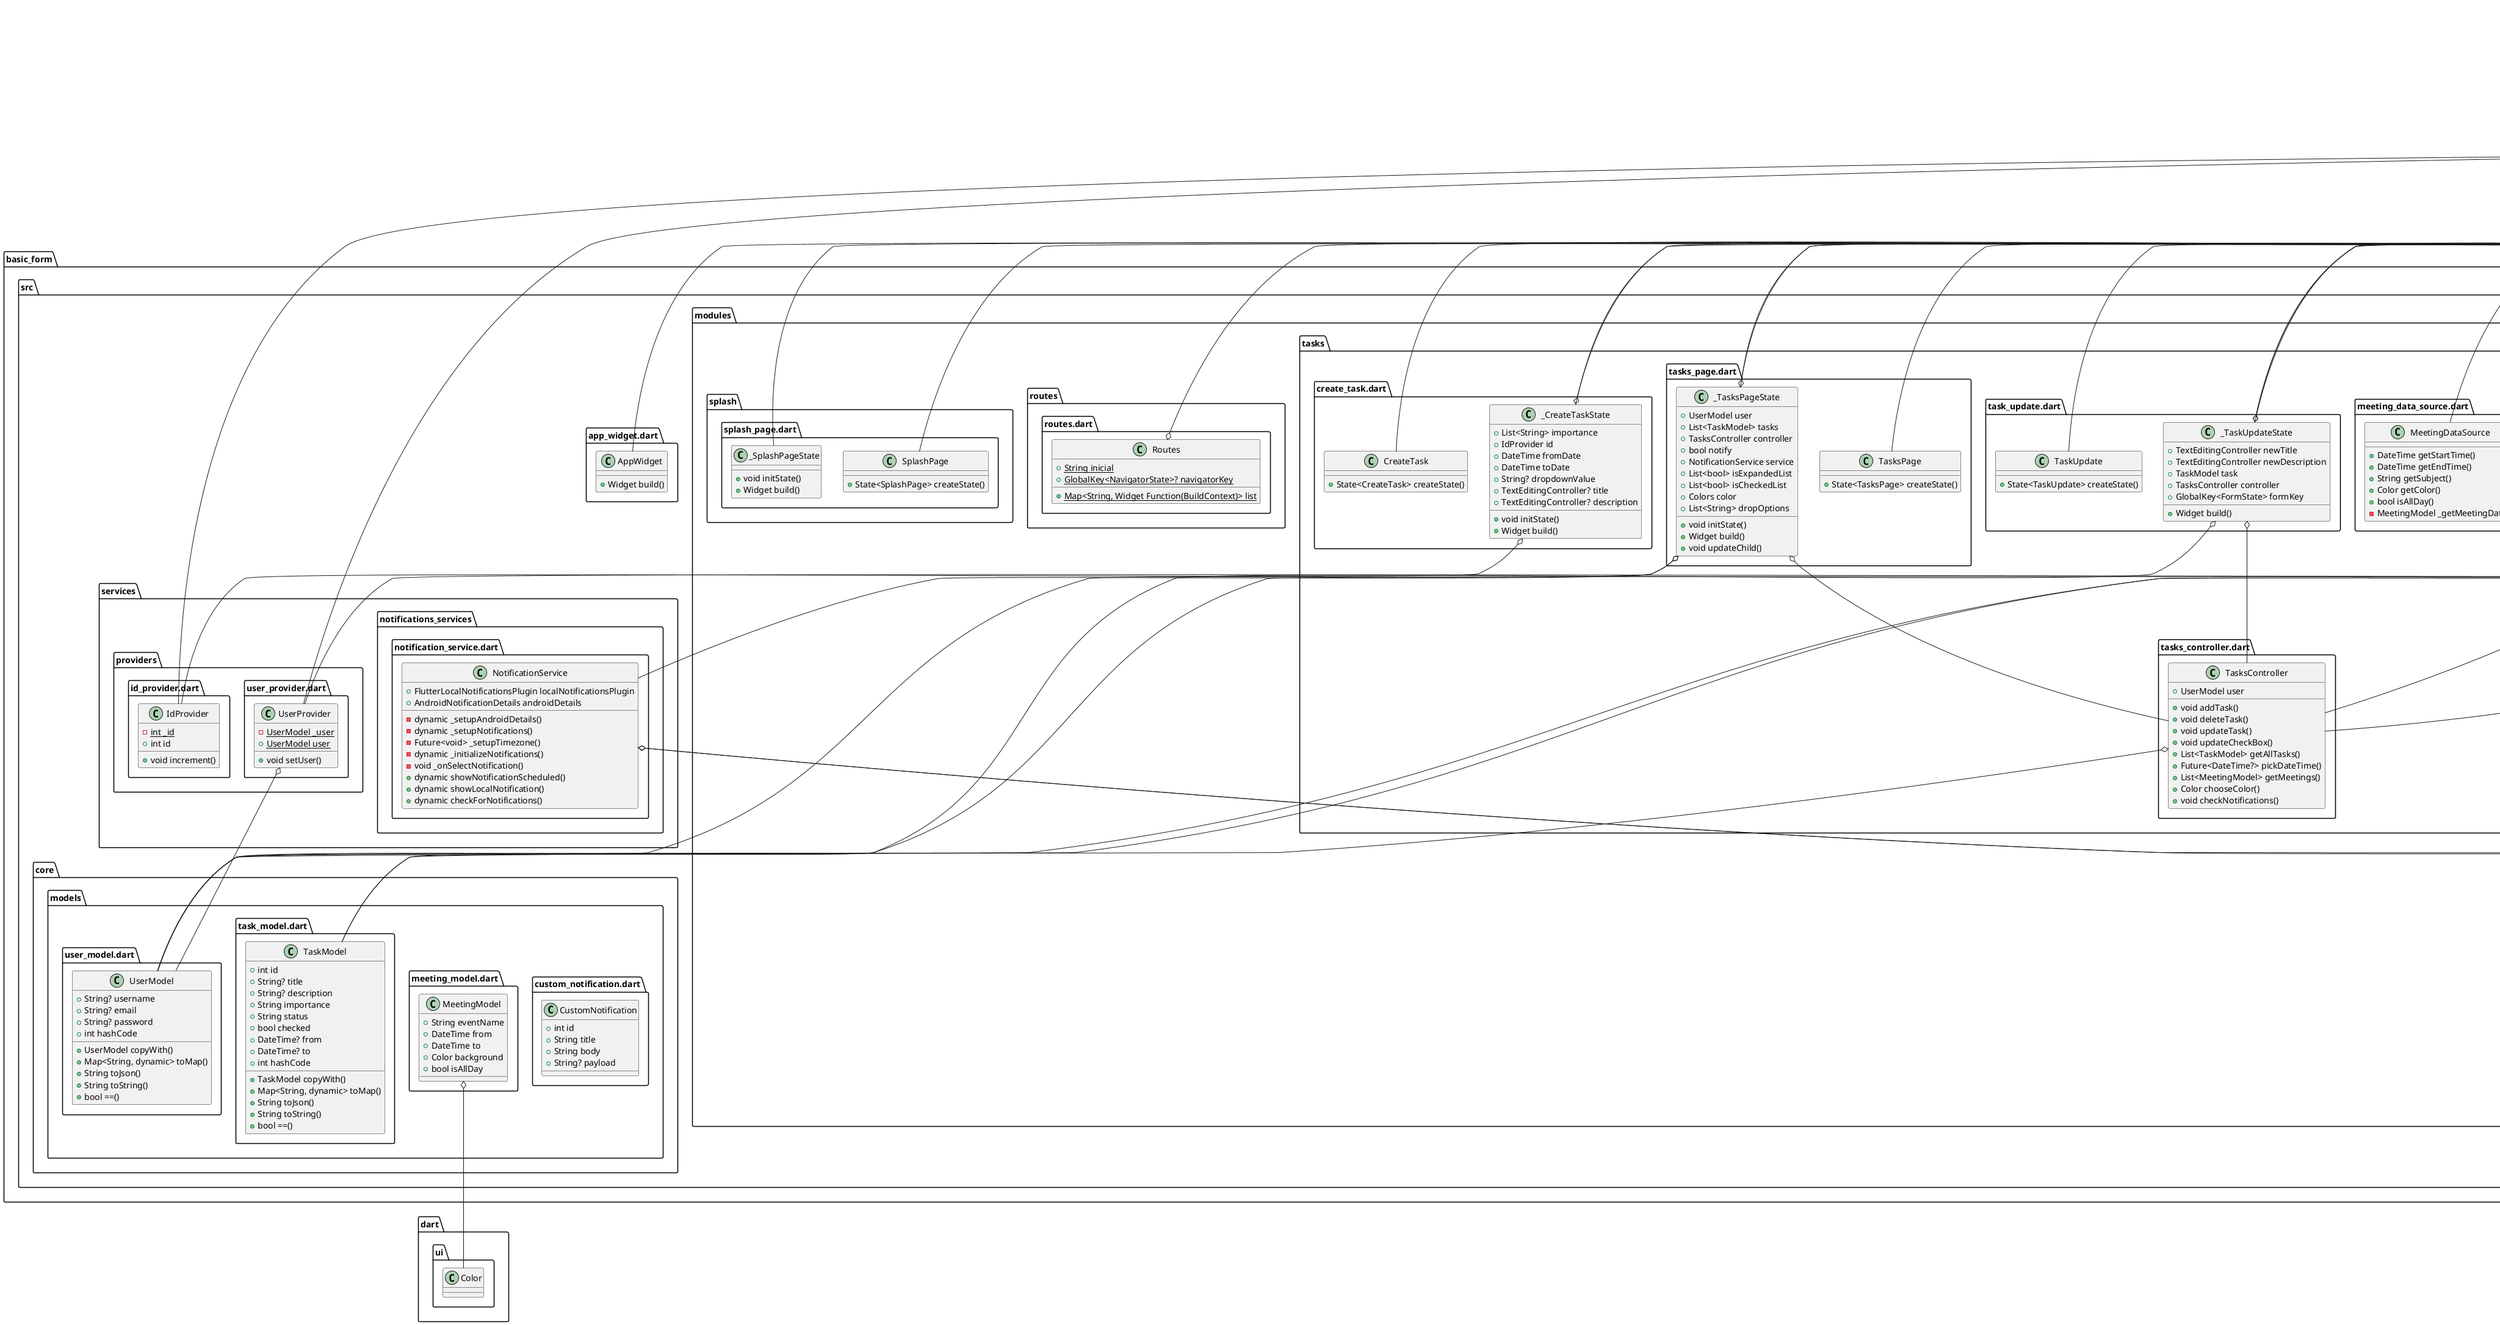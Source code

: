 @startuml
set namespaceSeparator ::

class "basic_form::src::app_widget.dart::AppWidget" {
  +Widget build()
}

"flutter::src::widgets::framework.dart::StatelessWidget" <|-- "basic_form::src::app_widget.dart::AppWidget"

class "basic_form::src::core::models::custom_notification.dart::CustomNotification" {
  +int id
  +String title
  +String body
  +String? payload
}

class "basic_form::src::core::models::meeting_model.dart::MeetingModel" {
  +String eventName
  +DateTime from
  +DateTime to
  +Color background
  +bool isAllDay
}

"basic_form::src::core::models::meeting_model.dart::MeetingModel" o-- "dart::ui::Color"

class "basic_form::src::core::models::task_model.dart::TaskModel" {
  +int id
  +String? title
  +String? description
  +String importance
  +String status
  +bool checked
  +DateTime? from
  +DateTime? to
  +int hashCode
  +TaskModel copyWith()
  +Map<String, dynamic> toMap()
  +String toJson()
  +String toString()
  +bool ==()
}

class "basic_form::src::core::models::user_model.dart::UserModel" {
  +String? username
  +String? email
  +String? password
  +int hashCode
  +UserModel copyWith()
  +Map<String, dynamic> toMap()
  +String toJson()
  +String toString()
  +bool ==()
}

class "basic_form::src::modules::appointment::appointment_page.dart::AppointmentPage" {
  +State<AppointmentPage> createState()
}

"flutter::src::widgets::framework.dart::StatefulWidget" <|-- "basic_form::src::modules::appointment::appointment_page.dart::AppointmentPage"

class "basic_form::src::modules::appointment::appointment_page.dart::_AppointmentPageState" {
  +TasksController controller
  +Widget build()
}

"basic_form::src::modules::appointment::appointment_page.dart::_AppointmentPageState" o-- "basic_form::src::modules::tasks::tasks_controller.dart::TasksController"
"flutter::src::widgets::framework.dart::State" <|-- "basic_form::src::modules::appointment::appointment_page.dart::_AppointmentPageState"

class "basic_form::src::modules::custom_widgets::custom_dialog.dart::CustomDialog" {
  +String? title
  +TextStyle? titleStyle
  +String? contentText
  +List<Widget>? actions
  +Widget build()
}

"basic_form::src::modules::custom_widgets::custom_dialog.dart::CustomDialog" o-- "flutter::src::painting::text_style.dart::TextStyle"
"flutter::src::widgets::framework.dart::StatelessWidget" <|-- "basic_form::src::modules::custom_widgets::custom_dialog.dart::CustomDialog"

class "basic_form::src::modules::custom_widgets::custom_input.dart::CustomInput" {
  +String label
  +String? hintText
  +IconData? icon
  +Widget? suffix
  +TextEditingController? controller
  +bool obscureText
  +String? Function(String?)? validator
  +void Function(String?)? onSaved
  +void Function(String)? onChanged
  +Widget build()
}

"basic_form::src::modules::custom_widgets::custom_input.dart::CustomInput" o-- "flutter::src::widgets::icon_data.dart::IconData"
"basic_form::src::modules::custom_widgets::custom_input.dart::CustomInput" o-- "flutter::src::widgets::framework.dart::Widget"
"basic_form::src::modules::custom_widgets::custom_input.dart::CustomInput" o-- "flutter::src::widgets::editable_text.dart::TextEditingController"
"basic_form::src::modules::custom_widgets::custom_input.dart::CustomInput" o-- "null::String Function(String)"
"basic_form::src::modules::custom_widgets::custom_input.dart::CustomInput" o-- "null::void Function(String)"
"flutter::src::widgets::framework.dart::StatelessWidget" <|-- "basic_form::src::modules::custom_widgets::custom_input.dart::CustomInput"

class "basic_form::src::modules::database::database.dart::Database" {
  +Box<dynamic> database
  +List<UserModel> getAllUsers()
  +UserModel? getUser()
  +Future<int> addUser()
  +void removeUser()
  +void updateUser()
}

"basic_form::src::modules::database::database.dart::Database" o-- "hive::hive.dart::Box<dynamic>"

class "basic_form::src::modules::database::tasks_database.dart::TaskDatabase" {
  +void createTask()
  +List<TaskModel> getAllTasks()
}

class "basic_form::src::modules::home::home_controller.dart::HomeController" {
  +Database database
  +List<UserModel> getUsers()
  +dynamic removeUser()
  +dynamic updateUser()
}

"basic_form::src::modules::home::home_controller.dart::HomeController" o-- "basic_form::src::modules::database::database.dart::Database"

class "basic_form::src::modules::home::home_page.dart::HomePage" {
  +State<HomePage> createState()
}

"flutter::src::widgets::framework.dart::StatefulWidget" <|-- "basic_form::src::modules::home::home_page.dart::HomePage"

class "basic_form::src::modules::home::home_page.dart::_HomePageState" {
  +HomeController controller
  +List<UserModel> users
  +Widget build()
}

"basic_form::src::modules::home::home_page.dart::_HomePageState" o-- "basic_form::src::modules::home::home_controller.dart::HomeController"
"flutter::src::widgets::framework.dart::State" <|-- "basic_form::src::modules::home::home_page.dart::_HomePageState"

class "basic_form::src::modules::login::login_controller.dart::LoginController" {
  +Database database
  +int checkUser()
  +dynamic containsUser()
  +int checkPassword()
  +UserModel getUser()
}

"basic_form::src::modules::login::login_controller.dart::LoginController" o-- "basic_form::src::modules::database::database.dart::Database"

class "basic_form::src::modules::login::login_page.dart::Login" {
  +State<Login> createState()
}

"flutter::src::widgets::framework.dart::StatefulWidget" <|-- "basic_form::src::modules::login::login_page.dart::Login"

class "basic_form::src::modules::login::login_page.dart::_LoginState" {
  +bool obscureTextPassword
  +TextEditingController username
  +TextEditingController password
  +GlobalKey<FormState> formKey
  +UserProvider user
  +LoginController controller
  +Widget build()
}

"basic_form::src::modules::login::login_page.dart::_LoginState" o-- "flutter::src::widgets::editable_text.dart::TextEditingController"
"basic_form::src::modules::login::login_page.dart::_LoginState" o-- "flutter::src::widgets::framework.dart::GlobalKey<FormState>"
"basic_form::src::modules::login::login_page.dart::_LoginState" o-- "basic_form::src::services::providers::user_provider.dart::UserProvider"
"basic_form::src::modules::login::login_page.dart::_LoginState" o-- "basic_form::src::modules::login::login_controller.dart::LoginController"
"flutter::src::widgets::framework.dart::State" <|-- "basic_form::src::modules::login::login_page.dart::_LoginState"

class "basic_form::src::modules::registration::registration_controller.dart::RegistrationController" {
  +Database database
  +Future<bool> createUser()
  +bool verifyUser()
  +bool verifyEmail()
}

"basic_form::src::modules::registration::registration_controller.dart::RegistrationController" o-- "basic_form::src::modules::database::database.dart::Database"

class "basic_form::src::modules::registration::registration_page.dart::BasicForm" {
  +State<BasicForm> createState()
}

"flutter::src::widgets::framework.dart::StatefulWidget" <|-- "basic_form::src::modules::registration::registration_page.dart::BasicForm"

class "basic_form::src::modules::registration::registration_page.dart::_BasicFormState" {
  +GlobalKey<FormState> formKey
  +String password
  +String passwordConfirm
  +bool obscureTextPassword
  +bool obscureTextConfirmPassword
  +UserModel user
  +RegistrationController controller
  +Widget build()
}

"basic_form::src::modules::registration::registration_page.dart::_BasicFormState" o-- "flutter::src::widgets::framework.dart::GlobalKey<FormState>"       
"basic_form::src::modules::registration::registration_page.dart::_BasicFormState" o-- "basic_form::src::core::models::user_model.dart::UserModel"
"basic_form::src::modules::registration::registration_page.dart::_BasicFormState" o-- "basic_form::src::modules::registration::registration_controller.dart::RegistrationController"
"flutter::src::widgets::framework.dart::State" <|-- "basic_form::src::modules::registration::registration_page.dart::_BasicFormState"

class "basic_form::src::modules::routes::routes.dart::Routes" {
  {static} +Map<String, Widget Function(BuildContext)> list
  {static} +String inicial
  {static} +GlobalKey<NavigatorState>? navigatorKey
}

"basic_form::src::modules::routes::routes.dart::Routes" o-- "flutter::src::widgets::framework.dart::GlobalKey<NavigatorState>"

class "basic_form::src::modules::splash::splash_page.dart::SplashPage" {
  +State<SplashPage> createState()
}

"flutter::src::widgets::framework.dart::StatefulWidget" <|-- "basic_form::src::modules::splash::splash_page.dart::SplashPage"

class "basic_form::src::modules::splash::splash_page.dart::_SplashPageState" {
  +void initState()
  +Widget build()
}

"flutter::src::widgets::framework.dart::State" <|-- "basic_form::src::modules::splash::splash_page.dart::_SplashPageState"

class "basic_form::src::modules::tasks::android_tasks::task_page_android.dart::TaskPageAndroid" {
  +TaskModel task
  +List<String> dropOptions
  +dynamic removeTask
  +dynamic chooseColor
  +State<TaskPageAndroid> createState()
}

"basic_form::src::modules::tasks::android_tasks::task_page_android.dart::TaskPageAndroid" o-- "basic_form::src::core::models::task_model.dart::TaskModel"
"flutter::src::widgets::framework.dart::StatefulWidget" <|-- "basic_form::src::modules::tasks::android_tasks::task_page_android.dart::TaskPageAndroid"    

class "basic_form::src::modules::tasks::android_tasks::task_page_android.dart::_TaskPageAndroidState" {
  +TasksController controller
  +bool notify
  +Widget build()
}

"basic_form::src::modules::tasks::android_tasks::task_page_android.dart::_TaskPageAndroidState" o-- "basic_form::src::modules::tasks::tasks_controller.dart::TasksController"
"flutter::src::widgets::framework.dart::State" <|-- "basic_form::src::modules::tasks::android_tasks::task_page_android.dart::_TaskPageAndroidState"       

class "basic_form::src::modules::tasks::convert_date_controller.dart::ConvertDate" {
  {static} +String toDate()
}

class "basic_form::src::modules::tasks::create_task.dart::CreateTask" {
  +State<CreateTask> createState()
}

"flutter::src::widgets::framework.dart::StatefulWidget" <|-- "basic_form::src::modules::tasks::create_task.dart::CreateTask"

class "basic_form::src::modules::tasks::create_task.dart::_CreateTaskState" {
  +List<String> importance
  +IdProvider id
  +DateTime fromDate
  +DateTime toDate
  +String? dropdownValue
  +TextEditingController? title
  +TextEditingController? description
  +void initState()
  +Widget build()
}

"basic_form::src::modules::tasks::create_task.dart::_CreateTaskState" o-- "basic_form::src::services::providers::id_provider.dart::IdProvider"
"basic_form::src::modules::tasks::create_task.dart::_CreateTaskState" o-- "flutter::src::widgets::editable_text.dart::TextEditingController"
"flutter::src::widgets::framework.dart::State" <|-- "basic_form::src::modules::tasks::create_task.dart::_CreateTaskState"

class "basic_form::src::modules::tasks::meeting_data_source.dart::MeetingDataSource" {
  +DateTime getStartTime()
  +DateTime getEndTime()
  +String getSubject()
  +Color getColor()
  +bool isAllDay()
  -MeetingModel _getMeetingData()
}

"syncfusion_flutter_calendar::src::calendar::appointment_engine::calendar_datasource.dart::CalendarDataSource" <|-- "basic_form::src::modules::tasks::meeting_data_source.dart::MeetingDataSource"

class "basic_form::src::modules::tasks::tasks_controller.dart::TasksController" {
  +UserModel user
  +void addTask()
  +void deleteTask()
  +void updateTask()
  +void updateCheckBox()
  +List<TaskModel> getAllTasks()
  +Future<DateTime?> pickDateTime()
  +List<MeetingModel> getMeetings()
  +Color chooseColor()
  +void checkNotifications()
}

"basic_form::src::modules::tasks::tasks_controller.dart::TasksController" o-- "basic_form::src::core::models::user_model.dart::UserModel"

class "basic_form::src::modules::tasks::tasks_page.dart::TasksPage" {
  +State<TasksPage> createState()
}

"flutter::src::widgets::framework.dart::StatefulWidget" <|-- "basic_form::src::modules::tasks::tasks_page.dart::TasksPage"

class "basic_form::src::modules::tasks::tasks_page.dart::_TasksPageState" {
  +UserModel user
  +List<TaskModel> tasks
  +TasksController controller
  +bool notify
  +NotificationService service
  +List<bool> isExpandedList
  +List<bool> isCheckedList
  +Colors color
  +List<String> dropOptions
  +void initState()
  +Widget build()
  +void updateChild()
}

"basic_form::src::modules::tasks::tasks_page.dart::_TasksPageState" o-- "basic_form::src::core::models::user_model.dart::UserModel"
"basic_form::src::modules::tasks::tasks_page.dart::_TasksPageState" o-- "basic_form::src::modules::tasks::tasks_controller.dart::TasksController"
"basic_form::src::modules::tasks::tasks_page.dart::_TasksPageState" o-- "basic_form::src::services::notifications_services::notification_service.dart::NotificationService"
"basic_form::src::modules::tasks::tasks_page.dart::_TasksPageState" o-- "flutter::src::material::colors.dart::Colors"
"flutter::src::widgets::framework.dart::State" <|-- "basic_form::src::modules::tasks::tasks_page.dart::_TasksPageState"

class "basic_form::src::modules::tasks::task_update.dart::TaskUpdate" {
  +State<TaskUpdate> createState()
}

"flutter::src::widgets::framework.dart::StatefulWidget" <|-- "basic_form::src::modules::tasks::task_update.dart::TaskUpdate"

class "basic_form::src::modules::tasks::task_update.dart::_TaskUpdateState" {
  +TextEditingController newTitle
  +TextEditingController newDescription
  +TaskModel task
  +TasksController controller
  +GlobalKey<FormState> formKey
  +Widget build()
}

"basic_form::src::modules::tasks::task_update.dart::_TaskUpdateState" o-- "flutter::src::widgets::editable_text.dart::TextEditingController"
"basic_form::src::modules::tasks::task_update.dart::_TaskUpdateState" o-- "basic_form::src::core::models::task_model.dart::TaskModel"
"basic_form::src::modules::tasks::task_update.dart::_TaskUpdateState" o-- "basic_form::src::modules::tasks::tasks_controller.dart::TasksController"       
"basic_form::src::modules::tasks::task_update.dart::_TaskUpdateState" o-- "flutter::src::widgets::framework.dart::GlobalKey<FormState>"
"flutter::src::widgets::framework.dart::State" <|-- "basic_form::src::modules::tasks::task_update.dart::_TaskUpdateState"

class "basic_form::src::modules::update::update_controller.dart::UpdateController" {
  +Database database
  +bool checkEmail()
  +bool updateUser()
}

"basic_form::src::modules::update::update_controller.dart::UpdateController" o-- "basic_form::src::modules::database::database.dart::Database"

class "basic_form::src::modules::update::update_page.dart::UpdatePage" {
  +State<UpdatePage> createState()
}

"flutter::src::widgets::framework.dart::StatefulWidget" <|-- "basic_form::src::modules::update::update_page.dart::UpdatePage"

class "basic_form::src::modules::update::update_page.dart::_UpdatePageState" {
  +TextEditingController newEmail
  +TextEditingController newPassword
  +UpdateController controller
  +UserModel data
  +Widget build()
}

"basic_form::src::modules::update::update_page.dart::_UpdatePageState" o-- "flutter::src::widgets::editable_text.dart::TextEditingController"
"basic_form::src::modules::update::update_page.dart::_UpdatePageState" o-- "basic_form::src::modules::update::update_controller.dart::UpdateController"   
"basic_form::src::modules::update::update_page.dart::_UpdatePageState" o-- "basic_form::src::core::models::user_model.dart::UserModel"
"flutter::src::widgets::framework.dart::State" <|-- "basic_form::src::modules::update::update_page.dart::_UpdatePageState"

class "basic_form::src::services::notifications_services::notification_service.dart::NotificationService" {
  +FlutterLocalNotificationsPlugin localNotificationsPlugin
  +AndroidNotificationDetails androidDetails
  -dynamic _setupAndroidDetails()
  -dynamic _setupNotifications()
  -Future<void> _setupTimezone()
  -dynamic _initializeNotifications()
  -void _onSelectNotification()
  +dynamic showNotificationScheduled()
  +dynamic showLocalNotification()
  +dynamic checkForNotifications()
}

"basic_form::src::services::notifications_services::notification_service.dart::NotificationService" o-- "flutter_local_notifications::src::flutter_local_notifications_plugin.dart::FlutterLocalNotificationsPlugin"
"basic_form::src::services::notifications_services::notification_service.dart::NotificationService" o-- "flutter_local_notifications::src::platform_specifics::android::notification_details.dart::AndroidNotificationDetails"

class "basic_form::src::services::providers::id_provider.dart::IdProvider" {
  {static} -int _id
  +int id
  +void increment()
}

"flutter::src::foundation::change_notifier.dart::ChangeNotifier" <|-- "basic_form::src::services::providers::id_provider.dart::IdProvider"

class "basic_form::src::services::providers::user_provider.dart::UserProvider" {
  {static} -UserModel _user
  {static} +UserModel user
  +void setUser()
}

"basic_form::src::services::providers::user_provider.dart::UserProvider" o-- "basic_form::src::core::models::user_model.dart::UserModel"
"flutter::src::foundation::change_notifier.dart::ChangeNotifier" <|-- "basic_form::src::services::providers::user_provider.dart::UserProvider"


@enduml